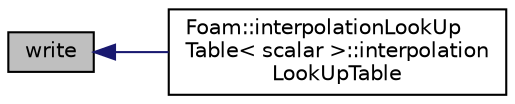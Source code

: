 digraph "write"
{
  bgcolor="transparent";
  edge [fontname="Helvetica",fontsize="10",labelfontname="Helvetica",labelfontsize="10"];
  node [fontname="Helvetica",fontsize="10",shape=record];
  rankdir="LR";
  Node13 [label="write",height=0.2,width=0.4,color="black", fillcolor="grey75", style="filled", fontcolor="black"];
  Node13 -> Node14 [dir="back",color="midnightblue",fontsize="10",style="solid",fontname="Helvetica"];
  Node14 [label="Foam::interpolationLookUp\lTable\< scalar \>::interpolation\lLookUpTable",height=0.2,width=0.4,color="black",URL="$a27845.html#a2b40efff97204aca607de65b3d6f960d",tooltip="Construct from dictionary. "];
}
